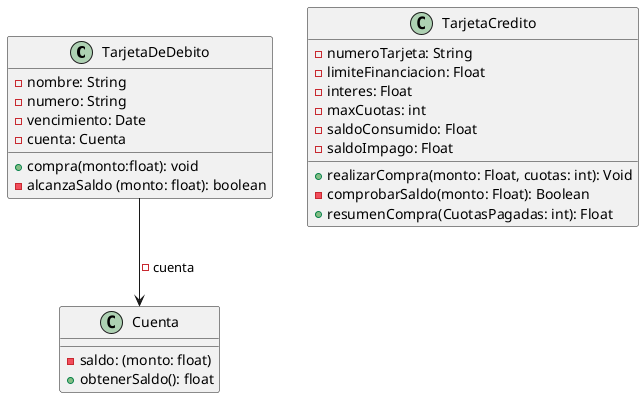 @startuml
'https://plantuml.com/sequence-diagram

class TarjetaDeDebito{
    -nombre: String
    -numero: String
    -vencimiento: Date
    -cuenta: Cuenta

    +compra(monto:float): void
    -alcanzaSaldo (monto: float): boolean
}


class Cuenta{
    -saldo: (monto: float)


    +obtenerSaldo(): float
}

TarjetaDeDebito --> Cuenta: -cuenta


class TarjetaCredito {
  - numeroTarjeta: String
  - limiteFinanciacion: Float
  - interes: Float
  - maxCuotas: int
  - saldoConsumido: Float
  - saldoImpago: Float
  + realizarCompra(monto: Float, cuotas: int): Void
  - comprobarSaldo(monto: Float): Boolean
  +resumenCompra(CuotasPagadas: int): Float
}





@enduml